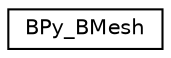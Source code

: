 digraph G
{
  edge [fontname="Helvetica",fontsize="10",labelfontname="Helvetica",labelfontsize="10"];
  node [fontname="Helvetica",fontsize="10",shape=record];
  rankdir=LR;
  Node1 [label="BPy_BMesh",height=0.2,width=0.4,color="black", fillcolor="white", style="filled",URL="$db/da0/structBPy__BMesh.html"];
}

